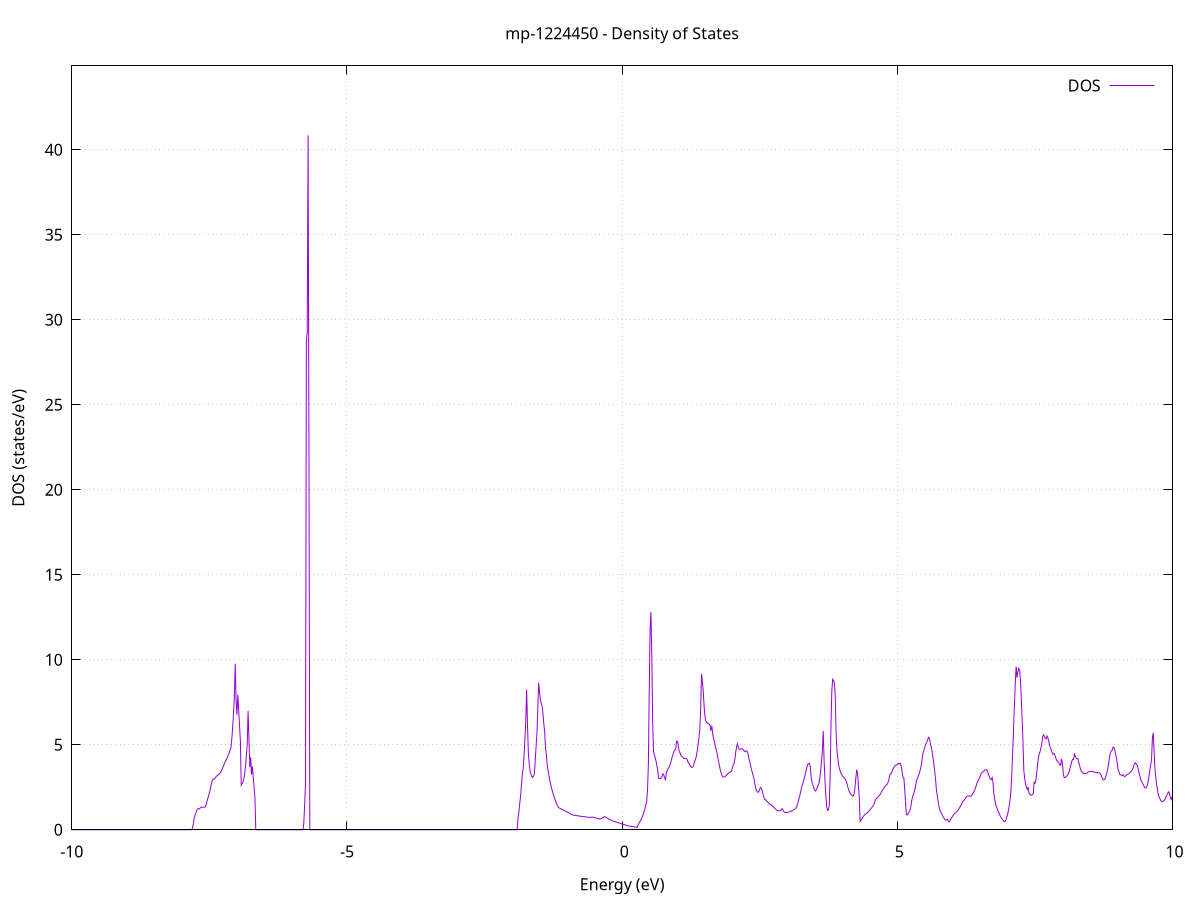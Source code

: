 set title 'mp-1224450 - Density of States'
set xlabel 'Energy (eV)'
set ylabel 'DOS (states/eV)'
set grid
set xrange [-10:10]
set yrange [0:44.940]
set xzeroaxis lt -1
set terminal png size 800,600
set output 'mp-1224450_dos_gnuplot.png'
plot '-' using 1:2 with lines title 'DOS'
-12.232300 0.000000
-12.216800 0.000000
-12.201200 0.000000
-12.185600 0.000000
-12.170000 0.000000
-12.154500 0.000000
-12.138900 0.000000
-12.123300 0.000000
-12.107700 0.000000
-12.092200 0.000000
-12.076600 0.000000
-12.061000 0.000000
-12.045400 0.000000
-12.029900 0.000000
-12.014300 0.000000
-11.998700 0.000000
-11.983100 0.000000
-11.967600 0.000000
-11.952000 0.000000
-11.936400 0.000000
-11.920800 0.000000
-11.905300 0.000000
-11.889700 0.000000
-11.874100 0.000000
-11.858500 0.000000
-11.843000 0.000000
-11.827400 0.000000
-11.811800 0.000000
-11.796200 0.000000
-11.780700 0.000000
-11.765100 0.000000
-11.749500 0.000000
-11.733900 0.000000
-11.718400 0.000000
-11.702800 0.000000
-11.687200 0.000000
-11.671600 0.000000
-11.656100 0.000000
-11.640500 0.000000
-11.624900 0.000000
-11.609300 0.000000
-11.593800 0.000000
-11.578200 0.000000
-11.562600 0.000000
-11.547000 0.000000
-11.531500 0.000000
-11.515900 0.000000
-11.500300 0.000000
-11.484700 0.000000
-11.469200 0.000000
-11.453600 0.000000
-11.438000 0.000000
-11.422400 0.000000
-11.406900 0.000000
-11.391300 0.000000
-11.375700 0.000000
-11.360100 0.000000
-11.344600 0.000000
-11.329000 0.000000
-11.313400 0.000000
-11.297800 0.000000
-11.282300 0.000000
-11.266700 0.000000
-11.251100 0.000000
-11.235500 0.000000
-11.220000 0.000000
-11.204400 0.000000
-11.188800 0.000000
-11.173200 0.000000
-11.157700 0.000000
-11.142100 0.000000
-11.126500 0.000000
-11.110900 0.000000
-11.095400 0.000000
-11.079800 0.000000
-11.064200 0.000000
-11.048600 0.000000
-11.033100 0.000000
-11.017500 0.000000
-11.001900 0.000000
-10.986300 0.000000
-10.970800 0.000000
-10.955200 0.000000
-10.939600 0.000000
-10.924000 0.000000
-10.908500 0.000000
-10.892900 0.000000
-10.877300 0.000000
-10.861700 0.000000
-10.846200 0.000000
-10.830600 0.000000
-10.815000 138.926500
-10.799400 0.000000
-10.783900 55.794600
-10.768300 20.341200
-10.752700 42.095100
-10.737100 0.000000
-10.721600 0.000000
-10.706000 493.254600
-10.690400 34.677400
-10.674800 0.000000
-10.659300 0.000000
-10.643700 4.730000
-10.628100 0.000000
-10.612500 0.000000
-10.597000 0.000000
-10.581400 65.765200
-10.565800 0.000000
-10.550200 0.000000
-10.534700 0.000000
-10.519100 0.000000
-10.503500 0.000000
-10.487900 0.000000
-10.472400 0.000000
-10.456800 0.000000
-10.441200 0.000000
-10.425600 0.000000
-10.410100 0.000000
-10.394500 0.000000
-10.378900 0.000000
-10.363300 0.000000
-10.347800 0.000000
-10.332200 0.000000
-10.316600 0.000000
-10.301000 0.000000
-10.285500 0.000000
-10.269900 0.000000
-10.254300 0.000000
-10.238700 0.000000
-10.223200 0.000000
-10.207600 0.000000
-10.192000 0.000000
-10.176400 0.000000
-10.160900 0.000000
-10.145300 0.000000
-10.129700 0.000000
-10.114100 0.000000
-10.098600 0.000000
-10.083000 0.000000
-10.067400 0.000000
-10.051800 0.000000
-10.036300 0.000000
-10.020700 0.000000
-10.005100 0.000000
-9.989500 0.000000
-9.974000 0.000000
-9.958400 0.000000
-9.942800 0.000000
-9.927200 0.000000
-9.911700 0.000000
-9.896100 0.000000
-9.880500 0.000000
-9.864900 0.000000
-9.849400 0.000000
-9.833800 0.000000
-9.818200 0.000000
-9.802600 0.000000
-9.787100 0.000000
-9.771500 0.000000
-9.755900 0.000000
-9.740300 0.000000
-9.724800 0.000000
-9.709200 0.000000
-9.693600 0.000000
-9.678000 0.000000
-9.662500 0.000000
-9.646900 0.000000
-9.631300 0.000000
-9.615700 0.000000
-9.600200 0.000000
-9.584600 0.000000
-9.569000 0.000000
-9.553400 0.000000
-9.537900 0.000000
-9.522300 0.000000
-9.506700 0.000000
-9.491200 0.000000
-9.475600 0.000000
-9.460000 0.000000
-9.444400 0.000000
-9.428900 0.000000
-9.413300 0.000000
-9.397700 0.000000
-9.382100 0.000000
-9.366600 0.000000
-9.351000 0.000000
-9.335400 0.000000
-9.319800 0.000000
-9.304300 0.000000
-9.288700 0.000000
-9.273100 0.000000
-9.257500 0.000000
-9.242000 0.000000
-9.226400 0.000000
-9.210800 0.000000
-9.195200 0.000000
-9.179700 0.000000
-9.164100 0.000000
-9.148500 0.000000
-9.132900 0.000000
-9.117400 0.000000
-9.101800 0.000000
-9.086200 0.000000
-9.070600 0.000000
-9.055100 0.000000
-9.039500 0.000000
-9.023900 0.000000
-9.008300 0.000000
-8.992800 0.000000
-8.977200 0.000000
-8.961600 0.000000
-8.946000 0.000000
-8.930500 0.000000
-8.914900 0.000000
-8.899300 0.000000
-8.883700 0.000000
-8.868200 0.000000
-8.852600 0.000000
-8.837000 0.000000
-8.821400 0.000000
-8.805900 0.000000
-8.790300 0.000000
-8.774700 0.000000
-8.759100 0.000000
-8.743600 0.000000
-8.728000 0.000000
-8.712400 0.000000
-8.696800 0.000000
-8.681300 0.000000
-8.665700 0.000000
-8.650100 0.000000
-8.634500 0.000000
-8.619000 0.000000
-8.603400 0.000000
-8.587800 0.000000
-8.572200 0.000000
-8.556700 0.000000
-8.541100 0.000000
-8.525500 0.000000
-8.509900 0.000000
-8.494400 0.000000
-8.478800 0.000000
-8.463200 0.000000
-8.447600 0.000000
-8.432100 0.000000
-8.416500 0.000000
-8.400900 0.000000
-8.385300 0.000000
-8.369800 0.000000
-8.354200 0.000000
-8.338600 0.000000
-8.323000 0.000000
-8.307500 0.000000
-8.291900 0.000000
-8.276300 0.000000
-8.260700 0.000000
-8.245200 0.000000
-8.229600 0.000000
-8.214000 0.000000
-8.198400 0.000000
-8.182900 0.000000
-8.167300 0.000000
-8.151700 0.000000
-8.136100 0.000000
-8.120600 0.000000
-8.105000 0.000000
-8.089400 0.000000
-8.073800 0.000000
-8.058300 0.000000
-8.042700 0.000000
-8.027100 0.000000
-8.011500 0.000000
-7.996000 0.000000
-7.980400 0.000000
-7.964800 0.000000
-7.949200 0.000000
-7.933700 0.000000
-7.918100 0.000000
-7.902500 0.000000
-7.886900 0.000000
-7.871400 0.000000
-7.855800 0.000000
-7.840200 0.000000
-7.824600 0.001500
-7.809100 0.089000
-7.793500 0.310700
-7.777900 0.648500
-7.762300 0.844700
-7.746800 0.974700
-7.731200 1.127400
-7.715600 1.225900
-7.700000 1.240000
-7.684500 1.223400
-7.668900 1.280000
-7.653300 1.316200
-7.637700 1.330400
-7.622200 1.329700
-7.606600 1.328100
-7.591000 1.327200
-7.575400 1.349200
-7.559900 1.454500
-7.544300 1.647200
-7.528700 1.841700
-7.513100 2.005700
-7.497600 2.192600
-7.482000 2.407300
-7.466400 2.655500
-7.450800 2.873100
-7.435300 2.982100
-7.419700 2.972200
-7.404100 3.016700
-7.388500 3.079100
-7.373000 3.136700
-7.357400 3.186500
-7.341800 3.227900
-7.326200 3.262900
-7.310700 3.309400
-7.295100 3.379900
-7.279500 3.487000
-7.263900 3.608300
-7.248400 3.733300
-7.232800 3.848600
-7.217200 3.954700
-7.201600 4.058000
-7.186100 4.161600
-7.170500 4.277200
-7.154900 4.404800
-7.139300 4.536600
-7.123800 4.671200
-7.108200 4.844000
-7.092600 5.356400
-7.077000 6.011300
-7.061500 6.861700
-7.045900 7.809200
-7.030300 9.771000
-7.014700 7.580800
-6.999200 6.765700
-6.983600 7.950700
-6.968000 7.071800
-6.952400 6.153300
-6.936900 5.238400
-6.921300 2.622300
-6.905700 2.710500
-6.890100 2.799500
-6.874600 2.973500
-6.859000 3.300200
-6.843400 3.757000
-6.827800 4.362300
-6.812300 5.052300
-6.796700 6.995000
-6.781100 5.313700
-6.765500 3.684000
-6.750000 4.272800
-6.734400 3.248900
-6.718800 3.721500
-6.703200 3.107200
-6.687700 2.492500
-6.672100 1.877300
-6.656500 0.000000
-6.640900 0.000000
-6.625400 0.000000
-6.609800 0.000000
-6.594200 0.000000
-6.578600 0.000000
-6.563100 0.000000
-6.547500 0.000000
-6.531900 0.000000
-6.516300 0.000000
-6.500800 0.000000
-6.485200 0.000000
-6.469600 0.000000
-6.454000 0.000000
-6.438500 0.000000
-6.422900 0.000000
-6.407300 0.000000
-6.391800 0.000000
-6.376200 0.000000
-6.360600 0.000000
-6.345000 0.000000
-6.329500 0.000000
-6.313900 0.000000
-6.298300 0.000000
-6.282700 0.000000
-6.267200 0.000000
-6.251600 0.000000
-6.236000 0.000000
-6.220400 0.000000
-6.204900 0.000000
-6.189300 0.000000
-6.173700 0.000000
-6.158100 0.000000
-6.142600 0.000000
-6.127000 0.000000
-6.111400 0.000000
-6.095800 0.000000
-6.080300 0.000000
-6.064700 0.000000
-6.049100 0.000000
-6.033500 0.000000
-6.018000 0.000000
-6.002400 0.000000
-5.986800 0.000000
-5.971200 0.000000
-5.955700 0.000000
-5.940100 0.000000
-5.924500 0.000000
-5.908900 0.000000
-5.893400 0.000000
-5.877800 0.000000
-5.862200 0.000000
-5.846600 0.000000
-5.831100 0.000000
-5.815500 0.000000
-5.799900 0.000000
-5.784300 0.397700
-5.768800 1.483900
-5.753200 2.781500
-5.737600 28.752300
-5.722000 29.273700
-5.706500 40.854300
-5.690900 22.597700
-5.675300 0.000000
-5.659700 0.000000
-5.644200 0.000000
-5.628600 0.000000
-5.613000 0.000000
-5.597400 0.000000
-5.581900 0.000000
-5.566300 0.000000
-5.550700 0.000000
-5.535100 0.000000
-5.519600 0.000000
-5.504000 0.000000
-5.488400 0.000000
-5.472800 0.000000
-5.457300 0.000000
-5.441700 0.000000
-5.426100 0.000000
-5.410500 0.000000
-5.395000 0.000000
-5.379400 0.000000
-5.363800 0.000000
-5.348200 0.000000
-5.332700 0.000000
-5.317100 0.000000
-5.301500 0.000000
-5.285900 0.000000
-5.270400 0.000000
-5.254800 0.000000
-5.239200 0.000000
-5.223600 0.000000
-5.208100 0.000000
-5.192500 0.000000
-5.176900 0.000000
-5.161300 0.000000
-5.145800 0.000000
-5.130200 0.000000
-5.114600 0.000000
-5.099000 0.000000
-5.083500 0.000000
-5.067900 0.000000
-5.052300 0.000000
-5.036700 0.000000
-5.021200 0.000000
-5.005600 0.000000
-4.990000 0.000000
-4.974400 0.000000
-4.958900 0.000000
-4.943300 0.000000
-4.927700 0.000000
-4.912100 0.000000
-4.896600 0.000000
-4.881000 0.000000
-4.865400 0.000000
-4.849800 0.000000
-4.834300 0.000000
-4.818700 0.000000
-4.803100 0.000000
-4.787500 0.000000
-4.772000 0.000000
-4.756400 0.000000
-4.740800 0.000000
-4.725200 0.000000
-4.709700 0.000000
-4.694100 0.000000
-4.678500 0.000000
-4.662900 0.000000
-4.647400 0.000000
-4.631800 0.000000
-4.616200 0.000000
-4.600600 0.000000
-4.585100 0.000000
-4.569500 0.000000
-4.553900 0.000000
-4.538300 0.000000
-4.522800 0.000000
-4.507200 0.000000
-4.491600 0.000000
-4.476000 0.000000
-4.460500 0.000000
-4.444900 0.000000
-4.429300 0.000000
-4.413700 0.000000
-4.398200 0.000000
-4.382600 0.000000
-4.367000 0.000000
-4.351400 0.000000
-4.335900 0.000000
-4.320300 0.000000
-4.304700 0.000000
-4.289100 0.000000
-4.273600 0.000000
-4.258000 0.000000
-4.242400 0.000000
-4.226800 0.000000
-4.211300 0.000000
-4.195700 0.000000
-4.180100 0.000000
-4.164500 0.000000
-4.149000 0.000000
-4.133400 0.000000
-4.117800 0.000000
-4.102200 0.000000
-4.086700 0.000000
-4.071100 0.000000
-4.055500 0.000000
-4.039900 0.000000
-4.024400 0.000000
-4.008800 0.000000
-3.993200 0.000000
-3.977600 0.000000
-3.962100 0.000000
-3.946500 0.000000
-3.930900 0.000000
-3.915300 0.000000
-3.899800 0.000000
-3.884200 0.000000
-3.868600 0.000000
-3.853000 0.000000
-3.837500 0.000000
-3.821900 0.000000
-3.806300 0.000000
-3.790700 0.000000
-3.775200 0.000000
-3.759600 0.000000
-3.744000 0.000000
-3.728400 0.000000
-3.712900 0.000000
-3.697300 0.000000
-3.681700 0.000000
-3.666100 0.000000
-3.650600 0.000000
-3.635000 0.000000
-3.619400 0.000000
-3.603800 0.000000
-3.588300 0.000000
-3.572700 0.000000
-3.557100 0.000000
-3.541500 0.000000
-3.526000 0.000000
-3.510400 0.000000
-3.494800 0.000000
-3.479200 0.000000
-3.463700 0.000000
-3.448100 0.000000
-3.432500 0.000000
-3.416900 0.000000
-3.401400 0.000000
-3.385800 0.000000
-3.370200 0.000000
-3.354600 0.000000
-3.339100 0.000000
-3.323500 0.000000
-3.307900 0.000000
-3.292400 0.000000
-3.276800 0.000000
-3.261200 0.000000
-3.245600 0.000000
-3.230100 0.000000
-3.214500 0.000000
-3.198900 0.000000
-3.183300 0.000000
-3.167800 0.000000
-3.152200 0.000000
-3.136600 0.000000
-3.121000 0.000000
-3.105500 0.000000
-3.089900 0.000000
-3.074300 0.000000
-3.058700 0.000000
-3.043200 0.000000
-3.027600 0.000000
-3.012000 0.000000
-2.996400 0.000000
-2.980900 0.000000
-2.965300 0.000000
-2.949700 0.000000
-2.934100 0.000000
-2.918600 0.000000
-2.903000 0.000000
-2.887400 0.000000
-2.871800 0.000000
-2.856300 0.000000
-2.840700 0.000000
-2.825100 0.000000
-2.809500 0.000000
-2.794000 0.000000
-2.778400 0.000000
-2.762800 0.000000
-2.747200 0.000000
-2.731700 0.000000
-2.716100 0.000000
-2.700500 0.000000
-2.684900 0.000000
-2.669400 0.000000
-2.653800 0.000000
-2.638200 0.000000
-2.622600 0.000000
-2.607100 0.000000
-2.591500 0.000000
-2.575900 0.000000
-2.560300 0.000000
-2.544800 0.000000
-2.529200 0.000000
-2.513600 0.000000
-2.498000 0.000000
-2.482500 0.000000
-2.466900 0.000000
-2.451300 0.000000
-2.435700 0.000000
-2.420200 0.000000
-2.404600 0.000000
-2.389000 0.000000
-2.373400 0.000000
-2.357900 0.000000
-2.342300 0.000000
-2.326700 0.000000
-2.311100 0.000000
-2.295600 0.000000
-2.280000 0.000000
-2.264400 0.000000
-2.248800 0.000000
-2.233300 0.000000
-2.217700 0.000000
-2.202100 0.000000
-2.186500 0.000000
-2.171000 0.000000
-2.155400 0.000000
-2.139800 0.000000
-2.124200 0.000000
-2.108700 0.000000
-2.093100 0.000000
-2.077500 0.000000
-2.061900 0.000000
-2.046400 0.000000
-2.030800 0.000000
-2.015200 0.000000
-1.999600 0.000000
-1.984100 0.000000
-1.968500 0.000000
-1.952900 0.000000
-1.937300 0.000000
-1.921800 0.000000
-1.906200 0.000000
-1.890600 0.741500
-1.875000 1.078900
-1.859500 1.582100
-1.843900 2.055500
-1.828300 2.682800
-1.812700 3.288200
-1.797200 3.626200
-1.781600 4.388600
-1.766000 5.380900
-1.750400 6.490400
-1.734900 8.238600
-1.719300 6.121000
-1.703700 4.487200
-1.688100 3.869100
-1.672600 3.465000
-1.657000 3.263400
-1.641400 3.132600
-1.625800 3.079900
-1.610300 3.153600
-1.594700 3.264700
-1.579100 4.106400
-1.563500 4.899900
-1.548000 5.676200
-1.532400 7.144300
-1.516800 8.659600
-1.501200 8.101100
-1.485700 7.660400
-1.470100 7.444100
-1.454500 7.249900
-1.438900 6.839400
-1.423400 6.234600
-1.407800 5.764300
-1.392200 4.780800
-1.376600 4.406000
-1.361100 3.792500
-1.345500 3.475500
-1.329900 3.184100
-1.314300 2.918400
-1.298800 2.677600
-1.283200 2.454900
-1.267600 2.257900
-1.252000 2.091400
-1.236500 1.933900
-1.220900 1.784600
-1.205300 1.649000
-1.189700 1.528000
-1.174200 1.427100
-1.158600 1.316100
-1.143000 1.281100
-1.127400 1.256100
-1.111900 1.231500
-1.096300 1.207400
-1.080700 1.184000
-1.065100 1.159700
-1.049600 1.133700
-1.034000 1.107200
-1.018400 1.080100
-1.002800 1.052300
-0.987300 1.024000
-0.971700 0.995000
-0.956100 0.966400
-0.940500 0.939600
-0.925000 0.912000
-0.909400 0.887700
-0.893800 0.871900
-0.878200 0.858700
-0.862700 0.848200
-0.847100 0.840200
-0.831500 0.832800
-0.815900 0.825400
-0.800400 0.818000
-0.784800 0.810700
-0.769200 0.803700
-0.753600 0.796800
-0.738100 0.790200
-0.722500 0.783700
-0.706900 0.777100
-0.691300 0.770600
-0.675800 0.764300
-0.660200 0.758200
-0.644600 0.752200
-0.629000 0.746300
-0.613500 0.740400
-0.597900 0.734500
-0.582300 0.728600
-0.566700 0.731000
-0.551200 0.743500
-0.535600 0.742900
-0.520000 0.734700
-0.504400 0.719000
-0.488900 0.701400
-0.473300 0.689500
-0.457700 0.677500
-0.442100 0.665600
-0.426600 0.653700
-0.411000 0.642500
-0.395400 0.644500
-0.379800 0.664800
-0.364300 0.697600
-0.348700 0.723500
-0.333100 0.740800
-0.317500 0.774200
-0.302000 0.754100
-0.286400 0.719500
-0.270800 0.687300
-0.255200 0.657300
-0.239700 0.628700
-0.224100 0.601500
-0.208500 0.575500
-0.193000 0.551200
-0.177400 0.529100
-0.161800 0.509100
-0.146200 0.491300
-0.130700 0.475700
-0.115100 0.461900
-0.099500 0.446900
-0.083900 0.430500
-0.068400 0.414100
-0.052800 0.397900
-0.037200 0.381800
-0.021600 0.365900
-0.006100 0.350100
0.009500 0.334500
0.025100 0.319000
0.040700 0.303700
0.056200 0.288500
0.071800 0.273500
0.087400 0.246500
0.103000 0.232800
0.118500 0.224500
0.134100 0.216100
0.149700 0.207700
0.165300 0.199300
0.180800 0.190800
0.196400 0.182300
0.212000 0.174000
0.227600 0.165800
0.243100 0.157800
0.258700 0.149900
0.274300 0.142100
0.289900 0.301100
0.305400 0.380600
0.321000 0.466700
0.336600 0.559600
0.352200 0.659100
0.367700 0.765300
0.383300 0.914800
0.398900 1.065600
0.414500 1.242700
0.430000 1.446800
0.445600 1.677700
0.461200 2.301500
0.476800 3.899200
0.492300 8.125200
0.507900 11.757300
0.523500 12.811200
0.539100 10.131400
0.554600 6.364400
0.570200 4.598000
0.585800 4.378000
0.601400 4.255900
0.616900 4.009200
0.632500 3.754500
0.648100 3.449500
0.663700 3.017200
0.679200 3.007900
0.694800 3.017400
0.710400 3.052800
0.726000 3.152800
0.741500 3.292600
0.757100 3.217900
0.772700 3.042600
0.788300 2.949400
0.803800 3.382500
0.819400 3.463400
0.835000 3.603400
0.850600 3.659200
0.866100 3.768700
0.881700 3.943000
0.897300 4.127300
0.912900 4.320500
0.928400 4.469400
0.944000 4.629000
0.959600 4.681600
0.975200 4.845100
0.990700 5.214400
1.006300 5.211500
1.021900 4.881200
1.037500 4.610700
1.053000 4.510300
1.068600 4.371400
1.084200 4.329700
1.099800 4.273800
1.115300 4.213800
1.130900 4.186700
1.146500 4.191100
1.162100 4.201200
1.177600 4.164200
1.193200 4.014400
1.208800 3.927900
1.224400 3.844000
1.239900 3.763900
1.255500 3.688900
1.271100 3.663600
1.286700 3.710200
1.302200 3.840300
1.317800 4.028400
1.333400 4.133400
1.349000 4.354600
1.364500 4.656800
1.380100 4.985000
1.395700 5.388200
1.411300 5.928100
1.426800 7.068800
1.442400 9.166700
1.458000 8.692300
1.473600 8.133200
1.489100 7.276500
1.504700 6.682300
1.520300 6.408700
1.535900 6.301800
1.551400 6.265800
1.567000 6.258400
1.582600 6.219700
1.598200 6.124600
1.613700 5.829300
1.629300 6.120000
1.644900 5.648800
1.660500 5.406500
1.676000 5.172900
1.691600 4.948000
1.707200 4.731700
1.722800 4.523700
1.738300 4.248200
1.753900 4.005100
1.769500 3.742100
1.785100 3.499900
1.800600 3.324700
1.816200 3.178700
1.831800 3.104700
1.847400 3.095900
1.862900 3.125600
1.878500 3.156200
1.894100 3.201200
1.909700 3.258300
1.925200 3.320400
1.940800 3.360700
1.956400 3.376900
1.972000 3.409000
1.987500 3.455100
2.003100 3.664900
2.018700 3.806700
2.034300 3.925200
2.049800 4.167200
2.065400 4.597900
2.081000 4.901600
2.096600 5.047000
2.112100 4.811700
2.127700 4.734100
2.143300 4.752400
2.158900 4.767500
2.174400 4.762400
2.190000 4.737100
2.205600 4.691600
2.221200 4.610600
2.236700 4.585900
2.252300 4.653100
2.267900 4.640600
2.283500 4.513600
2.299000 4.295100
2.314600 4.068200
2.330200 3.825900
2.345800 3.605000
2.361300 3.421400
2.376900 3.234600
2.392500 3.038600
2.408100 2.746300
2.423600 2.485600
2.439200 2.334500
2.454800 2.223100
2.470400 2.201300
2.485900 2.271100
2.501500 2.407900
2.517100 2.483900
2.532700 2.402400
2.548200 2.247500
2.563800 2.053200
2.579400 1.865100
2.595000 1.763400
2.610500 1.767900
2.626100 1.685200
2.641700 1.632700
2.657300 1.576300
2.672800 1.517100
2.688400 1.508700
2.704000 1.468400
2.719600 1.425700
2.735100 1.380800
2.750700 1.333400
2.766300 1.282900
2.781900 1.229100
2.797400 1.182800
2.813000 1.147100
2.828600 1.122300
2.844200 1.109100
2.859700 1.107500
2.875300 1.127600
2.890900 1.175300
2.906400 1.244500
2.922000 1.159000
2.937600 1.063600
2.953200 1.018400
2.968700 1.014900
2.984300 1.018500
2.999900 1.025600
3.015500 1.036200
3.031000 1.050200
3.046600 1.063300
3.062200 1.080400
3.077800 1.102000
3.093300 1.128200
3.108900 1.158900
3.124500 1.194200
3.140100 1.234100
3.155600 1.277400
3.171200 1.353700
3.186800 1.504600
3.202400 1.702500
3.217900 1.868000
3.233500 2.095800
3.249100 2.327200
3.264700 2.534500
3.280200 2.716900
3.295800 2.879700
3.311400 3.056900
3.327000 3.256200
3.342500 3.471900
3.358100 3.717300
3.373700 3.849000
3.389300 3.888400
3.404800 3.904200
3.420400 3.651800
3.436000 3.038500
3.451600 2.798400
3.467100 2.612500
3.482700 2.450100
3.498300 2.321900
3.513900 2.282000
3.529400 2.348000
3.545000 2.475500
3.560600 2.605700
3.576200 2.737000
3.591700 3.047400
3.607300 3.474900
3.622900 4.004600
3.638500 4.685100
3.654000 5.811100
3.669600 4.055600
3.685200 2.899800
3.700800 2.039100
3.716300 1.345000
3.731900 1.138700
3.747500 1.159700
3.763100 1.419300
3.778600 2.996600
3.794200 6.080500
3.809800 8.166600
3.825400 8.851700
3.840900 8.771900
3.856500 8.628700
3.872100 7.863100
3.887700 5.649100
3.903200 4.637900
3.918800 4.222900
3.934400 3.784700
3.950000 3.585700
3.965500 3.419700
3.981100 3.299100
3.996700 3.198300
4.012300 3.116200
4.027800 3.081900
4.043400 3.026800
4.059000 2.958500
4.074600 2.831800
4.090100 2.662700
4.105700 2.451700
4.121300 2.304400
4.136900 2.197800
4.152400 2.114100
4.168000 2.037000
4.183600 1.990200
4.199200 1.983700
4.214700 2.118300
4.230300 2.468000
4.245900 3.045000
4.261500 3.489700
4.277000 3.384300
4.292600 2.579800
4.308200 1.937600
4.323800 0.482100
4.339300 0.554400
4.354900 0.636800
4.370500 0.718000
4.386100 0.798100
4.401600 0.868900
4.417200 0.905600
4.432800 0.945400
4.448400 0.988300
4.463900 1.034500
4.479500 1.085200
4.495100 1.140600
4.510700 1.200700
4.526200 1.264800
4.541800 1.330600
4.557400 1.397900
4.573000 1.485700
4.588500 1.633500
4.604100 1.778600
4.619700 1.834500
4.635300 1.888000
4.650800 1.942100
4.666400 1.996300
4.682000 2.050500
4.697600 2.140800
4.713100 2.237800
4.728700 2.326600
4.744300 2.407000
4.759900 2.479100
4.775400 2.542800
4.791000 2.598100
4.806600 2.649700
4.822200 2.704000
4.837700 2.857600
4.853300 3.057600
4.868900 3.283900
4.884500 3.285800
4.900000 3.406400
4.915600 3.526700
4.931200 3.642400
4.946800 3.737900
4.962300 3.783900
4.977900 3.802500
4.993500 3.812900
5.009100 3.848700
5.024600 3.911000
5.040200 3.875900
5.055800 3.896300
5.071400 3.734800
5.086900 3.412400
5.102500 3.090800
5.118100 3.066700
5.133700 2.430000
5.149200 1.595700
5.164800 0.913600
5.180400 0.871200
5.196000 0.935500
5.211500 1.022700
5.227100 1.133700
5.242700 1.275400
5.258300 1.662100
5.273800 1.886900
5.289400 2.063600
5.305000 2.208500
5.320600 2.400200
5.336100 2.658700
5.351700 2.928700
5.367300 3.029100
5.382900 3.157200
5.398400 3.313000
5.414000 3.496500
5.429600 3.710100
5.445200 3.963100
5.460700 4.427200
5.476300 4.607000
5.491900 4.773400
5.507500 4.926100
5.523000 5.089400
5.538600 5.189400
5.554200 5.328000
5.569800 5.445700
5.585300 5.366600
5.600900 5.038400
5.616500 4.884900
5.632100 4.606700
5.647600 4.251600
5.663200 3.878000
5.678800 3.468200
5.694400 2.984900
5.709900 2.360900
5.725500 2.009200
5.741100 1.678900
5.756700 1.364700
5.772200 1.187900
5.787800 1.067600
5.803400 0.955200
5.819000 0.849500
5.834500 0.753100
5.850100 0.672100
5.865700 0.592800
5.881300 0.571100
5.896800 0.592000
5.912400 0.620700
5.928000 0.483300
5.943600 0.479600
5.959100 0.571000
5.974700 0.646000
5.990300 0.725000
6.005800 0.804900
6.021400 0.882400
6.037000 0.955300
6.052600 0.975100
6.068100 1.017400
6.083700 1.073300
6.099300 1.137600
6.114900 1.210100
6.130400 1.291700
6.146000 1.382500
6.161600 1.482500
6.177200 1.591700
6.192700 1.653900
6.208300 1.721800
6.223900 1.791000
6.239500 1.861600
6.255000 1.933400
6.270600 1.983300
6.286200 1.996600
6.301800 1.991400
6.317300 1.977300
6.332900 1.979600
6.348500 2.020400
6.364100 2.081200
6.379600 2.163200
6.395200 2.261700
6.410800 2.370700
6.426400 2.525000
6.441900 2.695400
6.457500 2.843800
6.473100 2.893100
6.488700 3.025800
6.504200 3.127200
6.519800 3.292700
6.535400 3.343800
6.551000 3.394800
6.566500 3.442600
6.582100 3.484600
6.597700 3.519200
6.613300 3.546000
6.628800 3.519400
6.644400 3.370900
6.660000 3.218700
6.675600 3.085900
6.691100 2.986400
6.706700 2.947800
6.722300 3.072400
6.737900 2.811600
6.753400 2.126100
6.769000 1.812100
6.784600 1.530600
6.800200 1.363200
6.815700 1.224300
6.831300 1.095800
6.846900 0.974000
6.862500 0.862600
6.878000 0.763600
6.893600 0.677100
6.909200 0.603100
6.924800 0.541500
6.940300 0.489100
6.955900 0.481900
6.971500 0.560700
6.987100 0.717000
7.002600 0.887900
7.018200 1.123000
7.033800 1.414800
7.049400 1.789300
7.064900 2.300600
7.080500 3.295800
7.096100 4.614600
7.111700 5.921200
7.127200 7.263900
7.142800 8.572200
7.158400 9.609300
7.174000 8.956500
7.189500 9.262500
7.205100 9.494900
7.220700 9.379500
7.236300 8.835400
7.251800 7.838300
7.267400 6.525800
7.283000 5.196700
7.298600 3.487500
7.314100 3.015400
7.329700 2.704900
7.345300 2.521200
7.360900 2.378200
7.376400 2.515900
7.392000 2.182700
7.407600 2.096400
7.423200 2.047500
7.438700 2.034500
7.454300 2.069700
7.469900 2.123800
7.485500 2.792400
7.501000 2.725400
7.516600 2.905600
7.532200 3.360900
7.547800 3.806400
7.563300 4.206400
7.578900 4.461800
7.594500 4.601900
7.610100 4.836400
7.625600 5.049800
7.641200 5.481400
7.656800 5.588800
7.672400 5.500600
7.687900 5.380400
7.703500 5.335800
7.719100 5.512600
7.734700 5.411800
7.750200 5.242200
7.765800 4.979000
7.781400 4.823800
7.797000 4.679500
7.812500 4.536600
7.828100 4.447700
7.843700 4.495500
7.859300 4.412400
7.874800 4.276100
7.890400 4.117300
7.906000 4.037700
7.921600 3.980800
7.937100 3.935800
7.952700 3.805900
7.968300 3.811900
7.983900 4.172200
7.999400 3.881100
8.015000 3.339700
8.030600 3.064600
8.046200 3.071000
8.061700 3.103300
8.077300 3.151800
8.092900 3.216300
8.108500 3.301200
8.124000 3.450600
8.139600 3.644700
8.155200 3.814400
8.170800 4.044600
8.186300 4.136600
8.201900 4.128900
8.217500 4.443800
8.233100 4.330400
8.248600 4.231000
8.264200 4.187500
8.279800 4.193600
8.295400 3.986500
8.310900 3.811000
8.326500 3.583400
8.342100 3.448500
8.357700 3.389600
8.373200 3.345200
8.388800 3.308500
8.404400 3.303000
8.420000 3.311200
8.435500 3.325400
8.451100 3.344400
8.466700 3.404400
8.482300 3.414400
8.497800 3.422200
8.513400 3.430000
8.529000 3.434200
8.544600 3.434900
8.560100 3.434400
8.575700 3.396200
8.591300 3.365800
8.606900 3.362400
8.622400 3.363500
8.638000 3.365400
8.653600 3.352000
8.669200 3.350400
8.684700 3.313900
8.700300 3.227900
8.715900 3.088500
8.731500 2.964000
8.747000 2.934100
8.762600 2.955400
8.778200 3.022300
8.793800 3.170200
8.809300 3.367300
8.824900 3.616200
8.840500 3.916700
8.856100 4.253700
8.871600 4.510900
8.887200 4.632700
8.902800 4.671600
8.918400 4.857700
8.933900 4.861000
8.949500 4.718500
8.965100 4.451900
8.980700 4.243300
8.996200 3.911000
9.011800 3.545800
9.027400 3.411500
9.043000 3.248300
9.058500 3.220600
9.074100 3.218700
9.089700 3.197000
9.105200 3.237300
9.120800 3.148100
9.136400 3.127500
9.152000 3.188300
9.167500 3.231700
9.183100 3.259000
9.198700 3.289300
9.214300 3.323100
9.229800 3.365800
9.245400 3.424200
9.261000 3.494700
9.276600 3.577500
9.292100 3.718500
9.307700 3.875700
9.323300 3.941000
9.338900 3.889700
9.354400 3.829200
9.370000 3.685000
9.385600 3.460400
9.401200 3.231800
9.416700 3.031700
9.432300 2.889000
9.447900 2.788000
9.463500 2.688600
9.479000 2.585400
9.494600 2.490400
9.510200 2.459100
9.525800 2.475200
9.541300 2.601900
9.556900 2.813600
9.572500 3.134500
9.588100 3.523800
9.603600 3.800200
9.619200 4.137500
9.634800 5.424400
9.650400 5.711300
9.665900 4.565500
9.681500 3.608000
9.697100 3.025900
9.712700 2.636000
9.728200 2.334500
9.743800 2.068500
9.759400 1.919200
9.775000 1.800300
9.790500 1.711800
9.806100 1.657000
9.821700 1.650400
9.837300 1.686700
9.852800 1.737400
9.868400 1.824700
9.884000 1.934500
9.899600 2.055400
9.915100 2.156500
9.930700 2.236100
9.946300 2.144000
9.961900 1.904100
9.977400 1.780400
9.993000 1.929500
10.008600 2.325200
10.024200 2.878200
10.039700 3.421400
10.055300 4.032700
10.070900 4.832800
10.086500 5.517900
10.102000 6.254700
10.117600 6.176300
10.133200 5.985500
10.148800 5.535400
10.164300 5.090000
10.179900 4.756900
10.195500 4.336200
10.211100 4.108600
10.226600 3.998900
10.242200 3.917100
10.257800 3.844400
10.273400 3.778900
10.288900 3.686800
10.304500 3.602600
10.320100 3.536400
10.335700 3.492200
10.351200 3.470200
10.366800 3.469900
10.382400 3.629800
10.398000 3.663000
10.413500 3.459200
10.429100 3.149600
10.444700 3.194200
10.460300 3.280600
10.475800 3.256600
10.491400 3.236000
10.507000 3.300600
10.522600 3.361600
10.538100 3.403000
10.553700 3.418500
10.569300 3.429500
10.584900 3.466000
10.600400 3.446600
10.616000 3.461400
10.631600 3.483300
10.647200 3.511600
10.662700 3.548900
10.678300 3.595600
10.693900 3.632700
10.709500 3.620700
10.725000 3.561400
10.740600 3.495200
10.756200 3.449100
10.771800 3.570800
10.787300 3.411600
10.802900 3.407100
10.818500 3.542500
10.834100 3.700900
10.849600 3.941500
10.865200 4.767600
10.880800 4.505600
10.896400 4.170100
10.911900 3.960000
10.927500 3.861800
10.943100 3.799500
10.958700 3.733300
10.974200 3.668800
10.989800 3.606200
11.005400 3.566100
11.021000 3.694500
11.036500 4.042300
11.052100 4.393100
11.067700 4.962500
11.083300 5.533000
11.098800 6.113600
11.114400 6.123200
11.130000 5.915000
11.145600 5.533000
11.161100 5.169100
11.176700 5.112400
11.192300 5.126600
11.207900 5.127800
11.223400 5.052500
11.239000 4.972200
11.254600 4.891900
11.270200 4.669300
11.285700 4.524000
11.301300 4.402600
11.316900 4.305500
11.332500 4.218500
11.348000 4.124200
11.363600 4.023500
11.379200 4.117500
11.394800 4.105200
11.410300 4.164800
11.425900 4.360500
11.441500 4.835400
11.457100 4.541200
11.472600 4.040200
11.488200 3.985100
11.503800 4.211900
11.519400 4.010000
11.534900 3.845000
11.550500 3.766800
11.566100 3.649200
11.581700 3.611300
11.597200 3.641100
11.612800 3.710500
11.628400 3.810300
11.644000 3.919000
11.659500 4.058200
11.675100 4.235300
11.690700 4.445500
11.706300 4.665200
11.721800 4.966000
11.737400 5.528200
11.753000 5.913800
11.768600 6.222500
11.784100 6.461900
11.799700 6.470300
11.815300 5.751800
11.830900 5.073400
11.846400 4.610900
11.862000 4.300700
11.877600 4.307700
11.893200 4.368100
11.908700 4.496800
11.924300 4.665500
11.939900 5.431800
11.955500 5.702700
11.971000 5.921900
11.986600 6.064600
12.002200 5.800800
12.017800 5.650900
12.033300 5.633200
12.048900 5.545400
12.064500 5.454200
12.080100 5.395300
12.095600 5.328800
12.111200 5.215400
12.126800 5.064200
12.142400 4.875700
12.157900 4.955500
12.173500 4.721100
12.189100 4.624200
12.204600 4.127600
12.220200 3.980200
12.235800 3.855600
12.251400 3.747000
12.266900 3.650400
12.282500 3.564900
12.298100 3.490700
12.313700 3.422000
12.329200 3.365700
12.344800 3.325800
12.360400 3.436300
12.376000 3.545600
12.391500 3.671000
12.407100 3.807000
12.422700 3.985100
12.438300 4.136100
12.453800 4.215600
12.469400 4.254300
12.485000 4.249400
12.500600 4.204100
12.516100 4.133000
12.531700 4.069000
12.547300 4.041500
12.562900 4.018500
12.578400 3.957600
12.594000 4.032500
12.609600 4.265200
12.625200 4.378200
12.640700 4.554600
12.656300 4.747600
12.671900 4.679200
12.687500 4.755400
12.703000 4.828600
12.718600 4.971700
12.734200 5.006800
12.749800 5.037100
12.765300 5.057400
12.780900 5.067200
12.796500 5.080200
12.812100 5.096200
12.827600 5.112800
12.843200 5.000400
12.858800 5.356200
12.874400 5.679000
12.889900 5.846100
12.905500 5.907900
12.921100 5.879300
12.936700 5.631700
12.952200 5.447200
12.967800 5.121200
12.983400 4.742100
12.999000 4.617100
13.014500 4.543500
13.030100 4.473500
13.045700 4.445000
13.061300 4.480900
13.076800 4.542300
13.092400 4.618400
13.108000 4.696800
13.123600 4.797700
13.139100 4.970100
13.154700 5.289600
13.170300 5.350700
13.185900 5.252100
13.201400 5.134300
13.217000 4.930300
13.232600 4.822400
13.248200 4.667300
13.263700 4.489000
13.279300 4.367400
13.294900 4.292600
13.310500 4.254600
13.326000 4.275100
13.341600 4.460000
13.357200 4.649800
13.372800 4.895100
13.388300 5.143200
13.403900 5.441400
13.419500 6.053100
13.435100 6.115600
13.450600 6.411800
13.466200 6.596300
13.481800 6.760300
13.497400 7.063800
13.512900 7.681300
13.528500 7.843300
13.544100 7.305500
13.559700 5.973200
13.575200 5.323500
13.590800 4.794100
13.606400 4.167900
13.622000 4.060700
13.637500 3.996200
13.653100 3.961000
13.668700 3.956700
13.684300 4.012900
13.699800 4.115500
13.715400 4.248000
13.731000 4.444000
13.746600 4.705200
13.762100 4.938300
13.777700 5.106800
13.793300 5.201300
13.808900 5.271800
13.824400 5.094400
13.840000 5.163300
13.855600 5.219100
13.871200 5.252600
13.886700 5.220400
13.902300 5.071000
13.917900 5.071500
13.933500 5.132000
13.949000 5.230700
13.964600 5.296600
13.980200 5.441900
13.995800 5.671200
14.011300 5.933200
14.026900 6.246800
14.042500 6.731300
14.058100 5.672400
14.073600 5.545000
14.089200 5.633200
14.104800 5.759100
14.120400 5.753300
14.135900 5.735900
14.151500 5.716200
14.167100 5.704800
14.182700 5.686400
14.198200 5.642200
14.213800 5.501500
14.229400 5.337200
14.245000 5.266700
14.260500 5.291400
14.276100 5.318500
14.291700 5.133100
14.307300 4.932200
14.322800 4.901800
14.338400 5.144100
14.354000 6.101700
14.369600 6.741500
14.385100 6.703200
14.400700 6.831200
14.416300 6.930600
14.431900 6.965400
14.447400 6.951300
14.463000 6.892100
14.478600 6.732000
14.494200 6.479200
14.509700 6.130700
14.525300 5.693700
14.540900 5.172600
14.556500 4.775400
14.572000 4.409700
14.587600 4.114700
14.603200 3.945000
14.618800 4.026700
14.634300 4.396100
14.649900 4.809600
14.665500 5.261300
14.681100 5.605800
14.696600 5.817100
14.712200 5.957400
14.727800 6.095300
14.743400 6.179900
14.758900 6.090000
14.774500 5.976700
14.790100 5.955300
14.805700 5.716500
14.821200 5.449200
14.836800 5.207700
14.852400 5.034800
14.868000 5.210700
14.883500 4.947300
14.899100 4.863900
14.914700 4.773400
14.930300 4.693300
14.945800 4.658700
14.961400 4.667300
14.977000 4.723600
14.992600 4.800900
15.008100 4.870800
15.023700 4.994200
15.039300 5.305300
15.054900 5.716800
15.070400 6.001100
15.086000 6.146300
15.101600 5.939500
15.117200 5.931600
15.132700 5.711700
15.148300 5.645900
15.163900 5.640000
15.179500 5.514400
15.195000 5.497700
15.210600 5.369800
15.226200 5.276900
15.241800 5.073700
15.257300 4.934500
15.272900 4.912100
15.288500 4.930000
15.304000 4.980500
15.319600 5.064300
15.335200 5.296400
15.350800 5.616700
15.366300 5.922800
15.381900 6.176000
15.397500 6.327900
15.413100 6.534100
15.428600 6.941100
15.444200 6.639800
15.459800 6.392700
15.475400 6.210500
15.490900 6.136700
15.506500 6.378100
15.522100 5.668700
15.537700 5.477300
15.553200 5.327900
15.568800 5.258800
15.584400 5.378500
15.600000 5.531200
15.615500 5.663900
15.631100 5.841400
15.646700 5.973000
15.662300 6.023600
15.677800 5.957500
15.693400 5.847400
15.709000 5.626500
15.724600 5.473900
15.740100 5.275500
15.755700 5.110000
15.771300 5.190500
15.786900 5.346200
15.802400 5.511500
15.818000 5.501400
15.833600 5.472800
15.849200 5.479600
15.864700 5.521500
15.880300 5.548100
15.895900 5.547900
15.911500 5.595000
15.927000 5.688400
15.942600 5.807200
15.958200 6.156700
15.973800 6.662100
15.989300 7.064700
16.004900 6.666400
16.020500 6.478400
16.036100 6.218300
16.051600 5.949800
16.067200 5.780300
16.082800 5.353100
16.098400 5.105700
16.113900 5.018900
16.129500 4.970100
16.145100 4.942200
16.160700 5.051100
16.176200 5.154800
16.191800 5.231700
16.207400 5.325200
16.223000 5.445200
16.238500 5.580100
16.254100 5.719000
16.269700 5.842900
16.285300 5.865100
16.300800 5.853400
16.316400 5.802000
16.332000 5.809300
16.347600 5.883800
16.363100 5.874200
16.378700 5.751000
16.394300 5.665500
16.409900 5.438800
16.425400 5.244500
16.441000 5.059200
16.456600 4.892700
16.472200 4.681700
16.487700 4.516400
16.503300 4.411400
16.518900 4.350300
16.534500 4.312000
16.550000 4.295400
16.565600 4.299500
16.581200 4.267700
16.596800 4.325700
16.612300 4.404900
16.627900 4.727100
16.643500 5.240300
16.659100 5.429900
16.674600 5.129800
16.690200 4.514800
16.705800 4.295300
16.721400 4.108500
16.736900 3.965400
16.752500 3.788600
16.768100 3.664300
16.783700 3.552300
16.799200 3.573900
16.814800 3.681300
16.830400 4.067700
16.846000 4.218700
16.861500 3.982000
16.877100 3.828100
16.892700 3.994900
16.908300 4.086200
16.923800 4.105900
16.939400 4.079500
16.955000 3.848900
16.970600 3.700500
16.986100 3.533800
17.001700 3.347100
17.017300 3.138100
17.032900 2.900500
17.048400 2.633900
17.064000 2.319400
17.079600 2.134000
17.095200 2.271000
17.110700 2.929400
17.126300 2.990900
17.141900 2.401100
17.157500 1.566700
17.173000 1.115200
17.188600 0.886700
17.204200 0.711400
17.219800 0.565000
17.235300 0.447300
17.250900 0.358400
17.266500 0.298200
17.282100 0.259300
17.297600 0.223800
17.313200 0.190900
17.328800 0.160700
17.344400 0.133000
17.359900 0.107900
17.375500 0.085500
17.391100 0.065700
17.406700 0.048500
17.422200 0.033900
17.437800 0.021900
17.453400 0.012500
17.469000 0.005700
17.484500 0.001600
17.500100 0.000000
17.515700 0.000000
17.531300 0.000000
17.546800 0.000000
17.562400 0.000000
17.578000 0.000000
17.593600 0.000000
17.609100 0.000000
17.624700 0.000000
17.640300 0.000000
17.655900 0.000000
17.671400 0.000000
17.687000 0.000000
17.702600 0.000000
17.718200 0.000000
17.733700 0.000000
17.749300 0.000000
17.764900 0.000000
17.780500 0.000000
17.796000 0.000000
17.811600 0.000000
17.827200 0.000000
17.842800 0.000000
17.858300 0.000000
17.873900 0.000000
17.889500 0.000000
17.905100 0.000000
17.920600 0.000000
17.936200 0.000000
17.951800 0.000000
17.967400 0.000000
17.982900 0.000000
17.998500 0.000000
18.014100 0.000000
18.029700 0.000000
18.045200 0.000000
18.060800 0.000000
18.076400 0.000000
18.092000 0.000000
18.107500 0.000000
18.123100 0.000000
18.138700 0.000000
18.154300 0.000000
18.169800 0.000000
18.185400 0.000000
18.201000 0.000000
18.216600 0.000000
18.232100 0.000000
18.247700 0.000000
18.263300 0.000000
18.278900 0.000000
18.294400 0.000000
18.310000 0.000000
18.325600 0.000000
18.341200 0.000000
18.356700 0.000000
18.372300 0.000000
18.387900 0.000000
18.403400 0.000000
18.419000 0.000000
18.434600 0.000000
18.450200 0.000000
18.465700 0.000000
18.481300 0.000000
18.496900 0.000000
18.512500 0.000000
18.528000 0.000000
18.543600 0.000000
18.559200 0.000000
18.574800 0.000000
18.590300 0.000000
18.605900 0.000000
18.621500 0.000000
18.637100 0.000000
18.652600 0.000000
18.668200 0.000000
18.683800 0.000000
18.699400 0.000000
18.714900 0.000000
18.730500 0.000000
18.746100 0.000000
18.761700 0.000000
18.777200 0.000000
18.792800 0.000000
18.808400 0.000000
18.824000 0.000000
18.839500 0.000000
18.855100 0.000000
18.870700 0.000000
18.886300 0.000000
18.901800 0.000000
18.917400 0.000000
e
